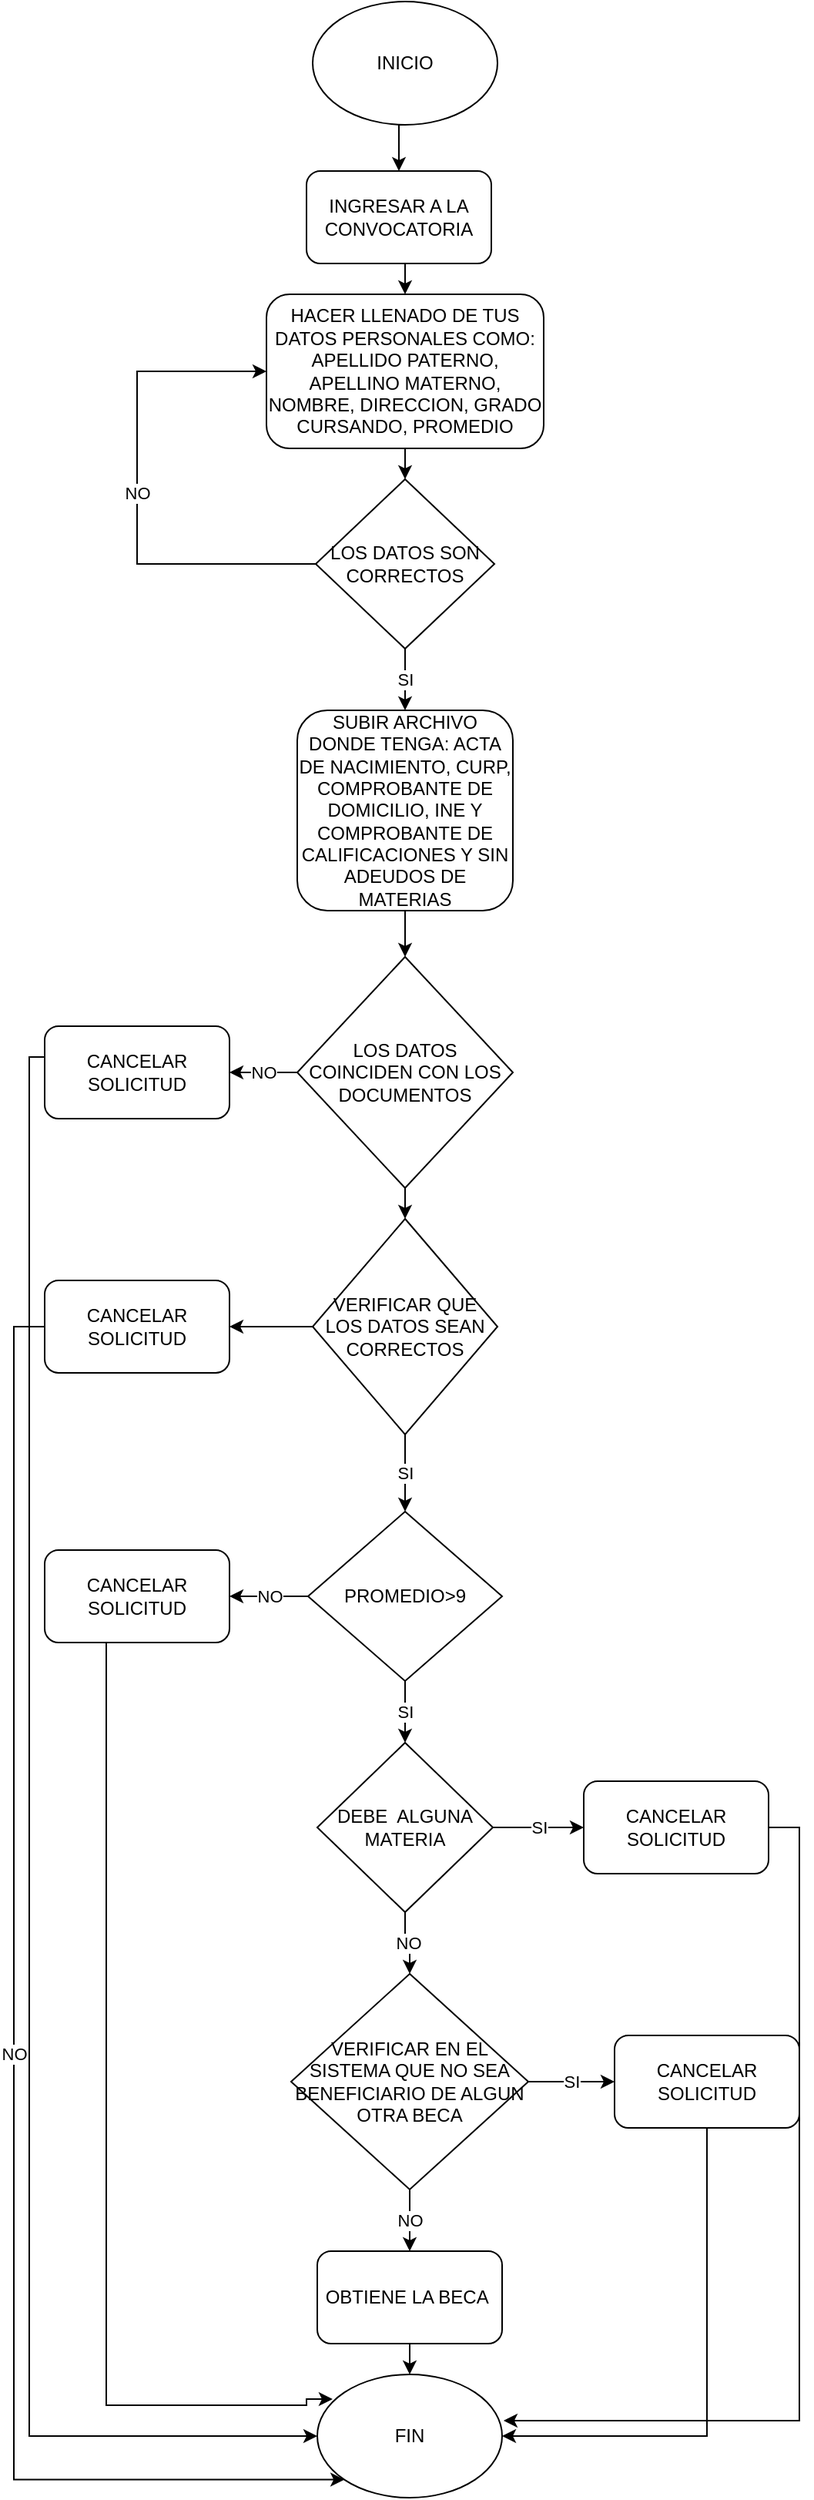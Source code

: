 <mxfile version="14.9.6" type="device"><diagram id="QLE6-BB2dOgX0XkvMEOO" name="Página-1"><mxGraphModel dx="1285" dy="581" grid="1" gridSize="10" guides="1" tooltips="1" connect="1" arrows="1" fold="1" page="1" pageScale="1" pageWidth="827" pageHeight="1169" math="0" shadow="0"><root><mxCell id="0"/><mxCell id="1" parent="0"/><mxCell id="AaOXc6lB45xtk80-MNTJ-11" style="edgeStyle=orthogonalEdgeStyle;rounded=0;orthogonalLoop=1;jettySize=auto;html=1;exitX=0.5;exitY=1;exitDx=0;exitDy=0;entryX=0.5;entryY=0;entryDx=0;entryDy=0;" parent="1" source="AaOXc6lB45xtk80-MNTJ-1" target="AaOXc6lB45xtk80-MNTJ-2" edge="1"><mxGeometry relative="1" as="geometry"/></mxCell><mxCell id="AaOXc6lB45xtk80-MNTJ-1" value="INICIO" style="ellipse;whiteSpace=wrap;html=1;" parent="1" vertex="1"><mxGeometry x="354" y="120" width="120" height="80" as="geometry"/></mxCell><mxCell id="AaOXc6lB45xtk80-MNTJ-12" style="edgeStyle=orthogonalEdgeStyle;rounded=0;orthogonalLoop=1;jettySize=auto;html=1;exitX=0.5;exitY=1;exitDx=0;exitDy=0;entryX=0.5;entryY=0;entryDx=0;entryDy=0;" parent="1" source="AaOXc6lB45xtk80-MNTJ-2" target="AaOXc6lB45xtk80-MNTJ-6" edge="1"><mxGeometry relative="1" as="geometry"/></mxCell><mxCell id="AaOXc6lB45xtk80-MNTJ-2" value="INGRESAR A LA CONVOCATORIA" style="rounded=1;whiteSpace=wrap;html=1;" parent="1" vertex="1"><mxGeometry x="350" y="230" width="120" height="60" as="geometry"/></mxCell><mxCell id="AaOXc6lB45xtk80-MNTJ-13" style="edgeStyle=orthogonalEdgeStyle;rounded=0;orthogonalLoop=1;jettySize=auto;html=1;exitX=0.5;exitY=1;exitDx=0;exitDy=0;entryX=0.5;entryY=0;entryDx=0;entryDy=0;" parent="1" source="AaOXc6lB45xtk80-MNTJ-6" target="AaOXc6lB45xtk80-MNTJ-7" edge="1"><mxGeometry relative="1" as="geometry"/></mxCell><mxCell id="AaOXc6lB45xtk80-MNTJ-6" value="HACER LLENADO DE TUS DATOS PERSONALES COMO: APELLIDO PATERNO, APELLINO MATERNO, NOMBRE, DIRECCION, GRADO CURSANDO, PROMEDIO" style="rounded=1;whiteSpace=wrap;html=1;" parent="1" vertex="1"><mxGeometry x="324" y="310" width="180" height="100" as="geometry"/></mxCell><mxCell id="AaOXc6lB45xtk80-MNTJ-9" value="SI" style="edgeStyle=orthogonalEdgeStyle;rounded=0;orthogonalLoop=1;jettySize=auto;html=1;exitX=0.5;exitY=1;exitDx=0;exitDy=0;entryX=0.5;entryY=0;entryDx=0;entryDy=0;" parent="1" source="AaOXc6lB45xtk80-MNTJ-7" target="AaOXc6lB45xtk80-MNTJ-8" edge="1"><mxGeometry relative="1" as="geometry"/></mxCell><mxCell id="AaOXc6lB45xtk80-MNTJ-10" value="NO" style="edgeStyle=orthogonalEdgeStyle;rounded=0;orthogonalLoop=1;jettySize=auto;html=1;exitX=0;exitY=0.5;exitDx=0;exitDy=0;entryX=0;entryY=0.5;entryDx=0;entryDy=0;" parent="1" source="AaOXc6lB45xtk80-MNTJ-7" target="AaOXc6lB45xtk80-MNTJ-6" edge="1"><mxGeometry relative="1" as="geometry"><Array as="points"><mxPoint x="240" y="485"/><mxPoint x="240" y="360"/></Array></mxGeometry></mxCell><mxCell id="AaOXc6lB45xtk80-MNTJ-7" value="LOS DATOS SON CORRECTOS" style="rhombus;whiteSpace=wrap;html=1;" parent="1" vertex="1"><mxGeometry x="356" y="430" width="116" height="110" as="geometry"/></mxCell><mxCell id="9CT6CCKZz7HxUkGaoz1e-13" style="edgeStyle=orthogonalEdgeStyle;rounded=0;orthogonalLoop=1;jettySize=auto;html=1;exitX=0.5;exitY=1;exitDx=0;exitDy=0;entryX=0.5;entryY=0;entryDx=0;entryDy=0;" edge="1" parent="1" source="AaOXc6lB45xtk80-MNTJ-8" target="AaOXc6lB45xtk80-MNTJ-14"><mxGeometry relative="1" as="geometry"/></mxCell><mxCell id="AaOXc6lB45xtk80-MNTJ-8" value="SUBIR ARCHIVO DONDE TENGA: ACTA DE NACIMIENTO, CURP, COMPROBANTE DE DOMICILIO, INE Y COMPROBANTE DE CALIFICACIONES Y SIN ADEUDOS DE MATERIAS" style="rounded=1;whiteSpace=wrap;html=1;" parent="1" vertex="1"><mxGeometry x="344" y="580" width="140" height="130" as="geometry"/></mxCell><mxCell id="AaOXc6lB45xtk80-MNTJ-25" value="NO" style="edgeStyle=orthogonalEdgeStyle;rounded=0;orthogonalLoop=1;jettySize=auto;html=1;exitX=0;exitY=0.5;exitDx=0;exitDy=0;entryX=1;entryY=0.5;entryDx=0;entryDy=0;" parent="1" source="AaOXc6lB45xtk80-MNTJ-14" target="AaOXc6lB45xtk80-MNTJ-19" edge="1"><mxGeometry relative="1" as="geometry"/></mxCell><mxCell id="9CT6CCKZz7HxUkGaoz1e-10" style="edgeStyle=orthogonalEdgeStyle;rounded=0;orthogonalLoop=1;jettySize=auto;html=1;exitX=0.5;exitY=1;exitDx=0;exitDy=0;entryX=0.5;entryY=0;entryDx=0;entryDy=0;" edge="1" parent="1" source="AaOXc6lB45xtk80-MNTJ-14" target="9CT6CCKZz7HxUkGaoz1e-6"><mxGeometry relative="1" as="geometry"/></mxCell><mxCell id="AaOXc6lB45xtk80-MNTJ-14" value="LOS DATOS COINCIDEN CON LOS DOCUMENTOS" style="rhombus;whiteSpace=wrap;html=1;" parent="1" vertex="1"><mxGeometry x="344" y="740" width="140" height="150" as="geometry"/></mxCell><mxCell id="AaOXc6lB45xtk80-MNTJ-43" style="edgeStyle=orthogonalEdgeStyle;rounded=0;orthogonalLoop=1;jettySize=auto;html=1;exitX=0;exitY=0.5;exitDx=0;exitDy=0;entryX=0;entryY=0.5;entryDx=0;entryDy=0;" parent="1" source="AaOXc6lB45xtk80-MNTJ-19" target="AaOXc6lB45xtk80-MNTJ-38" edge="1"><mxGeometry relative="1" as="geometry"><Array as="points"><mxPoint x="170" y="805"/><mxPoint x="170" y="1700"/></Array></mxGeometry></mxCell><mxCell id="AaOXc6lB45xtk80-MNTJ-19" value="CANCELAR SOLICITUD" style="rounded=1;whiteSpace=wrap;html=1;" parent="1" vertex="1"><mxGeometry x="180" y="785" width="120" height="60" as="geometry"/></mxCell><mxCell id="AaOXc6lB45xtk80-MNTJ-24" value="NO" style="edgeStyle=orthogonalEdgeStyle;rounded=0;orthogonalLoop=1;jettySize=auto;html=1;exitX=0;exitY=0.5;exitDx=0;exitDy=0;" parent="1" source="AaOXc6lB45xtk80-MNTJ-20" target="AaOXc6lB45xtk80-MNTJ-22" edge="1"><mxGeometry relative="1" as="geometry"/></mxCell><mxCell id="AaOXc6lB45xtk80-MNTJ-28" value="SI" style="edgeStyle=orthogonalEdgeStyle;rounded=0;orthogonalLoop=1;jettySize=auto;html=1;exitX=0.5;exitY=1;exitDx=0;exitDy=0;entryX=0.5;entryY=0;entryDx=0;entryDy=0;" parent="1" source="AaOXc6lB45xtk80-MNTJ-20" target="AaOXc6lB45xtk80-MNTJ-26" edge="1"><mxGeometry relative="1" as="geometry"/></mxCell><mxCell id="AaOXc6lB45xtk80-MNTJ-20" value="PROMEDIO&amp;gt;9" style="rhombus;whiteSpace=wrap;html=1;" parent="1" vertex="1"><mxGeometry x="351" y="1100" width="126" height="110" as="geometry"/></mxCell><mxCell id="AaOXc6lB45xtk80-MNTJ-45" style="edgeStyle=orthogonalEdgeStyle;rounded=0;orthogonalLoop=1;jettySize=auto;html=1;exitX=0.5;exitY=1;exitDx=0;exitDy=0;entryX=0.083;entryY=0.2;entryDx=0;entryDy=0;entryPerimeter=0;" parent="1" source="AaOXc6lB45xtk80-MNTJ-22" edge="1" target="AaOXc6lB45xtk80-MNTJ-38"><mxGeometry relative="1" as="geometry"><mxPoint x="350" y="1650" as="targetPoint"/><Array as="points"><mxPoint x="220" y="1185"/><mxPoint x="220" y="1680"/><mxPoint x="350" y="1680"/><mxPoint x="350" y="1676"/></Array></mxGeometry></mxCell><mxCell id="AaOXc6lB45xtk80-MNTJ-22" value="CANCELAR SOLICITUD" style="rounded=1;whiteSpace=wrap;html=1;" parent="1" vertex="1"><mxGeometry x="180" y="1125" width="120" height="60" as="geometry"/></mxCell><mxCell id="AaOXc6lB45xtk80-MNTJ-29" value="SI" style="edgeStyle=orthogonalEdgeStyle;rounded=0;orthogonalLoop=1;jettySize=auto;html=1;exitX=1;exitY=0.5;exitDx=0;exitDy=0;" parent="1" source="AaOXc6lB45xtk80-MNTJ-26" target="AaOXc6lB45xtk80-MNTJ-27" edge="1"><mxGeometry relative="1" as="geometry"/></mxCell><mxCell id="9CT6CCKZz7HxUkGaoz1e-7" value="NO" style="edgeStyle=orthogonalEdgeStyle;rounded=0;orthogonalLoop=1;jettySize=auto;html=1;exitX=0.5;exitY=1;exitDx=0;exitDy=0;" edge="1" parent="1" source="AaOXc6lB45xtk80-MNTJ-26" target="AaOXc6lB45xtk80-MNTJ-32"><mxGeometry relative="1" as="geometry"/></mxCell><mxCell id="AaOXc6lB45xtk80-MNTJ-26" value="DEBE&amp;nbsp; ALGUNA MATERIA" style="rhombus;whiteSpace=wrap;html=1;" parent="1" vertex="1"><mxGeometry x="357" y="1250" width="114" height="110" as="geometry"/></mxCell><mxCell id="AaOXc6lB45xtk80-MNTJ-42" style="edgeStyle=orthogonalEdgeStyle;rounded=0;orthogonalLoop=1;jettySize=auto;html=1;exitX=1;exitY=0.5;exitDx=0;exitDy=0;entryX=1.008;entryY=0.375;entryDx=0;entryDy=0;entryPerimeter=0;" parent="1" source="AaOXc6lB45xtk80-MNTJ-27" target="AaOXc6lB45xtk80-MNTJ-38" edge="1"><mxGeometry relative="1" as="geometry"><mxPoint x="475" y="1640" as="targetPoint"/><Array as="points"><mxPoint x="670" y="1305"/><mxPoint x="670" y="1690"/></Array></mxGeometry></mxCell><mxCell id="AaOXc6lB45xtk80-MNTJ-27" value="CANCELAR SOLICITUD" style="rounded=1;whiteSpace=wrap;html=1;" parent="1" vertex="1"><mxGeometry x="530" y="1275" width="120" height="60" as="geometry"/></mxCell><mxCell id="AaOXc6lB45xtk80-MNTJ-33" value="SI" style="edgeStyle=orthogonalEdgeStyle;rounded=0;orthogonalLoop=1;jettySize=auto;html=1;exitX=1;exitY=0.5;exitDx=0;exitDy=0;entryX=0;entryY=0.5;entryDx=0;entryDy=0;" parent="1" source="AaOXc6lB45xtk80-MNTJ-32" edge="1" target="AaOXc6lB45xtk80-MNTJ-35"><mxGeometry relative="1" as="geometry"><mxPoint x="540" y="1390" as="targetPoint"/></mxGeometry></mxCell><mxCell id="AaOXc6lB45xtk80-MNTJ-36" value="NO" style="edgeStyle=orthogonalEdgeStyle;rounded=0;orthogonalLoop=1;jettySize=auto;html=1;exitX=0.5;exitY=1;exitDx=0;exitDy=0;" parent="1" source="AaOXc6lB45xtk80-MNTJ-32" target="AaOXc6lB45xtk80-MNTJ-37" edge="1"><mxGeometry relative="1" as="geometry"><mxPoint x="414" y="1490" as="targetPoint"/></mxGeometry></mxCell><mxCell id="AaOXc6lB45xtk80-MNTJ-32" value="VERIFICAR EN EL SISTEMA QUE NO SEA BENEFICIARIO DE ALGUN OTRA BECA" style="rhombus;whiteSpace=wrap;html=1;" parent="1" vertex="1"><mxGeometry x="340" y="1400" width="154" height="140" as="geometry"/></mxCell><mxCell id="AaOXc6lB45xtk80-MNTJ-41" style="edgeStyle=orthogonalEdgeStyle;rounded=0;orthogonalLoop=1;jettySize=auto;html=1;exitX=0.5;exitY=1;exitDx=0;exitDy=0;entryX=1;entryY=0.5;entryDx=0;entryDy=0;" parent="1" source="AaOXc6lB45xtk80-MNTJ-35" target="AaOXc6lB45xtk80-MNTJ-38" edge="1"><mxGeometry relative="1" as="geometry"/></mxCell><mxCell id="AaOXc6lB45xtk80-MNTJ-35" value="CANCELAR SOLICITUD" style="rounded=1;whiteSpace=wrap;html=1;" parent="1" vertex="1"><mxGeometry x="550" y="1440" width="120" height="60" as="geometry"/></mxCell><mxCell id="AaOXc6lB45xtk80-MNTJ-40" style="edgeStyle=orthogonalEdgeStyle;rounded=0;orthogonalLoop=1;jettySize=auto;html=1;exitX=0.5;exitY=1;exitDx=0;exitDy=0;entryX=0.5;entryY=0;entryDx=0;entryDy=0;" parent="1" source="AaOXc6lB45xtk80-MNTJ-37" target="AaOXc6lB45xtk80-MNTJ-38" edge="1"><mxGeometry relative="1" as="geometry"/></mxCell><mxCell id="AaOXc6lB45xtk80-MNTJ-37" value="OBTIENE LA BECA&amp;nbsp;" style="rounded=1;whiteSpace=wrap;html=1;" parent="1" vertex="1"><mxGeometry x="357" y="1580" width="120" height="60" as="geometry"/></mxCell><mxCell id="AaOXc6lB45xtk80-MNTJ-38" value="FIN" style="ellipse;whiteSpace=wrap;html=1;" parent="1" vertex="1"><mxGeometry x="357" y="1660" width="120" height="80" as="geometry"/></mxCell><mxCell id="9CT6CCKZz7HxUkGaoz1e-8" value="SI" style="edgeStyle=orthogonalEdgeStyle;rounded=0;orthogonalLoop=1;jettySize=auto;html=1;exitX=0.5;exitY=1;exitDx=0;exitDy=0;entryX=0.5;entryY=0;entryDx=0;entryDy=0;" edge="1" parent="1" source="9CT6CCKZz7HxUkGaoz1e-6" target="AaOXc6lB45xtk80-MNTJ-20"><mxGeometry relative="1" as="geometry"/></mxCell><mxCell id="9CT6CCKZz7HxUkGaoz1e-9" style="edgeStyle=orthogonalEdgeStyle;rounded=0;orthogonalLoop=1;jettySize=auto;html=1;exitX=0;exitY=0.5;exitDx=0;exitDy=0;" edge="1" parent="1" source="9CT6CCKZz7HxUkGaoz1e-6"><mxGeometry relative="1" as="geometry"><mxPoint x="300" y="980" as="targetPoint"/></mxGeometry></mxCell><mxCell id="9CT6CCKZz7HxUkGaoz1e-6" value="VERIFICAR QUE LOS DATOS SEAN CORRECTOS" style="rhombus;whiteSpace=wrap;html=1;" vertex="1" parent="1"><mxGeometry x="354" y="910" width="120" height="140" as="geometry"/></mxCell><mxCell id="9CT6CCKZz7HxUkGaoz1e-12" value="NO" style="edgeStyle=orthogonalEdgeStyle;rounded=0;orthogonalLoop=1;jettySize=auto;html=1;exitX=0;exitY=0.5;exitDx=0;exitDy=0;entryX=0;entryY=1;entryDx=0;entryDy=0;" edge="1" parent="1" source="9CT6CCKZz7HxUkGaoz1e-11" target="AaOXc6lB45xtk80-MNTJ-38"><mxGeometry relative="1" as="geometry"><mxPoint x="150" y="1350" as="targetPoint"/><Array as="points"><mxPoint x="160" y="980"/><mxPoint x="160" y="1728"/></Array></mxGeometry></mxCell><mxCell id="9CT6CCKZz7HxUkGaoz1e-11" value="CANCELAR SOLICITUD" style="rounded=1;whiteSpace=wrap;html=1;" vertex="1" parent="1"><mxGeometry x="180" y="950" width="120" height="60" as="geometry"/></mxCell></root></mxGraphModel></diagram></mxfile>